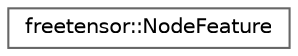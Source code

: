 digraph "Graphical Class Hierarchy"
{
 // LATEX_PDF_SIZE
  bgcolor="transparent";
  edge [fontname=Helvetica,fontsize=10,labelfontname=Helvetica,labelfontsize=10];
  node [fontname=Helvetica,fontsize=10,shape=box,height=0.2,width=0.4];
  rankdir="LR";
  Node0 [label="freetensor::NodeFeature",height=0.2,width=0.4,color="grey40", fillcolor="white", style="filled",URL="$structfreetensor_1_1NodeFeature.html",tooltip=" "];
}
